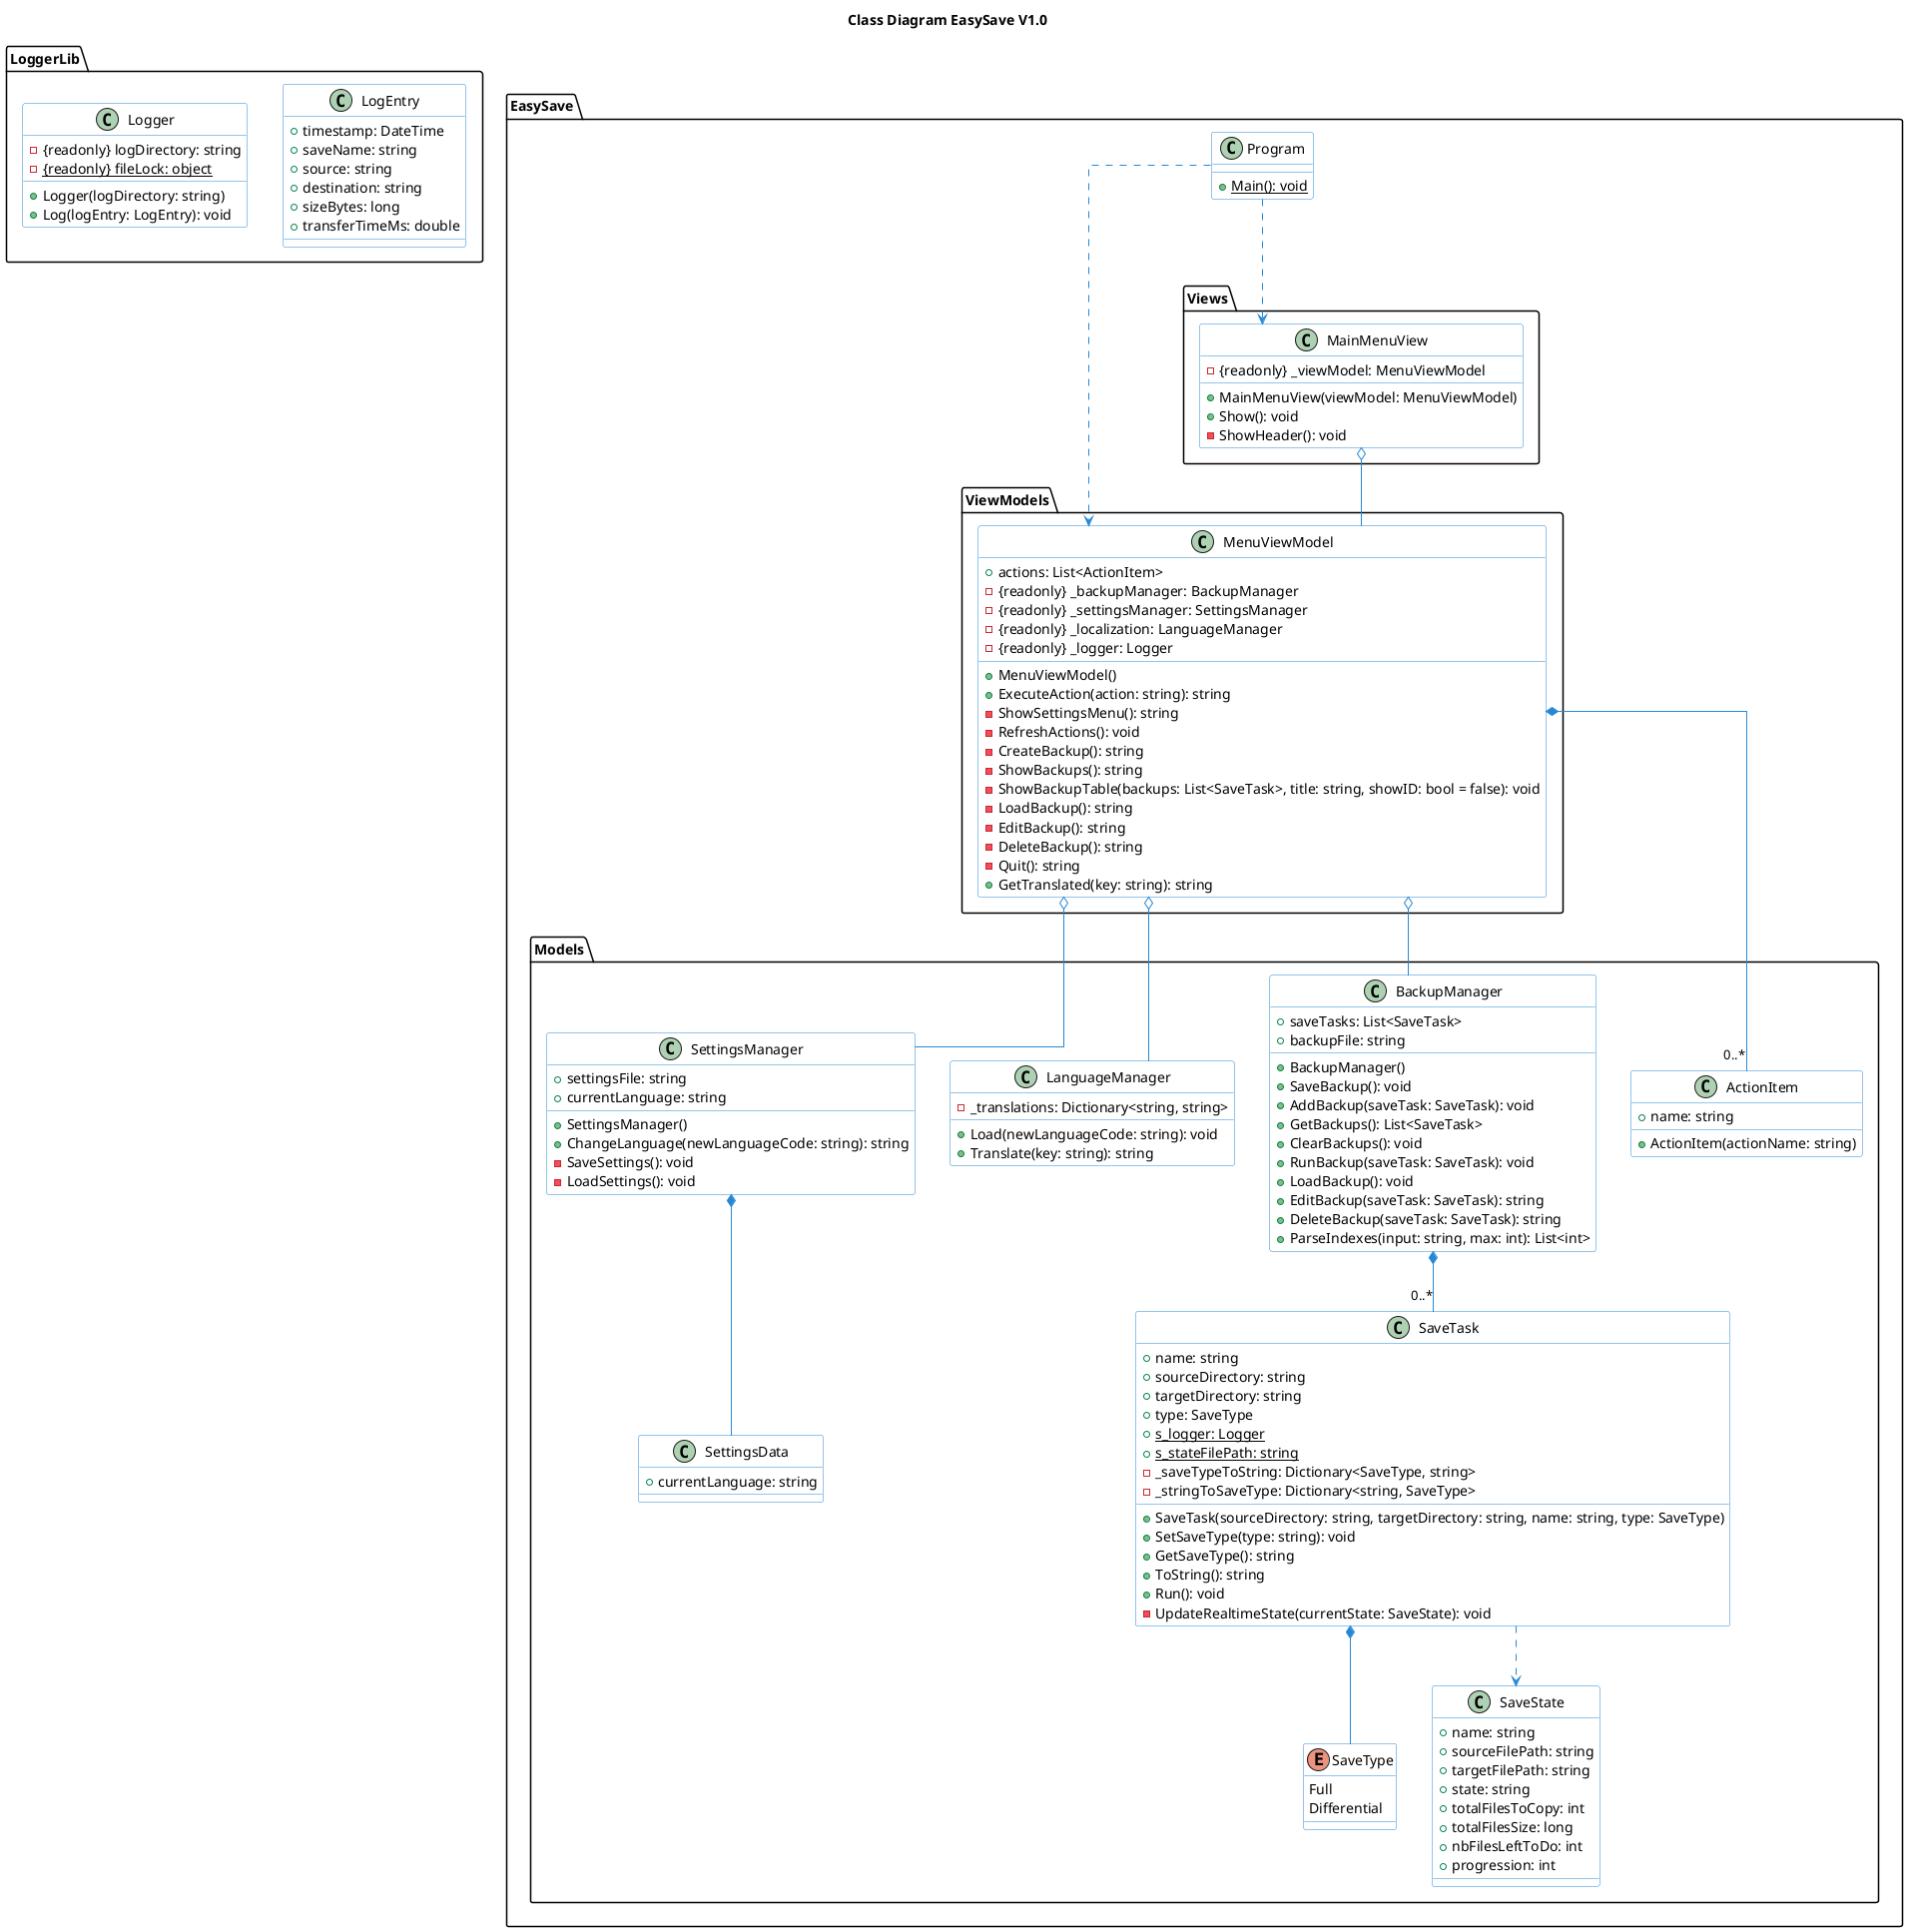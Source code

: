 @startuml

title "Class Diagram EasySave V1.0"
skinparam linetype polyline
skinparam linetype ortho
' Class styling
skinparam class {
  BackgroundColor White
  ArrowColor #2688d4
  BorderColor #2688d4
}

' LOGGER Library
package "LoggerLib" {
    class LogEntry {
        + timestamp: DateTime
        + saveName: string
        + source: string
        + destination: string
        + sizeBytes: long
        + transferTimeMs: double
    }
    class Logger { 
        - {readonly} logDirectory: string
        - {static} {readonly} fileLock: object
        + Logger(logDirectory: string)
        + Log(logEntry: LogEntry): void
    }

}
package "EasySave" {

  ' MODELS
  package "Models" {
    class ActionItem {
      + name: string
      + ActionItem(actionName: string)
    }

    enum SaveType {
      Full
      Differential
    }

    class SaveTask {
      + name: string
      + sourceDirectory: string
      + targetDirectory: string
      + type: SaveType
      + {static} s_logger: Logger
      + {static} s_stateFilePath: string
      - _saveTypeToString: Dictionary<SaveType, string>
      - _stringToSaveType: Dictionary<string, SaveType>
      + SaveTask(sourceDirectory: string, targetDirectory: string, name: string, type: SaveType)
      + SetSaveType(type: string): void
      + GetSaveType(): string
      + ToString(): string
      + Run(): void
      - UpdateRealtimeState(currentState: SaveState): void
    }

    class SaveState {
      + name: string
      + sourceFilePath: string
      + targetFilePath: string
      + state: string
      + totalFilesToCopy: int
      + totalFilesSize: long
      + nbFilesLeftToDo: int
      + progression: int
    }

    class BackupManager {
      + saveTasks: List<SaveTask>
      + backupFile: string
      + BackupManager()
      + SaveBackup(): void
      + AddBackup(saveTask: SaveTask): void
      + GetBackups(): List<SaveTask>
      + ClearBackups(): void
      + RunBackup(saveTask: SaveTask): void
      + LoadBackup(): void
      + EditBackup(saveTask: SaveTask): string
      + DeleteBackup(saveTask: SaveTask): string
      + ParseIndexes(input: string, max: int): List<int>
    }

    class LanguageManager {
      - _translations: Dictionary<string, string>
      + Load(newLanguageCode: string): void
      + Translate(key: string): string
    }

    class SettingsManager {
      + settingsFile: string
      + currentLanguage: string
      + SettingsManager()
      + ChangeLanguage(newLanguageCode: string): string
      - SaveSettings(): void
      - LoadSettings(): void
    }

    class SettingsData {
      + currentLanguage: string
    }



    SettingsManager *-- SettingsData
    SaveTask *-- SaveType
    SaveTask ..> SaveState
    BackupManager *-- "0..*" SaveTask
  }

  ' VIEWMODELS
  package "ViewModels" {
    class MenuViewModel {
      + actions: List<ActionItem>
      - {readonly} _backupManager: BackupManager
      - {readonly} _settingsManager: SettingsManager
      - {readonly} _localization: LanguageManager
      - {readonly} _logger: Logger
      + MenuViewModel()
      + ExecuteAction(action: string): string
      - ShowSettingsMenu(): string
      - RefreshActions(): void
      - CreateBackup(): string
      - ShowBackups(): string
      - ShowBackupTable(backups: List<SaveTask>, title: string, showID: bool = false): void
      - LoadBackup(): string
      - EditBackup(): string
      - DeleteBackup(): string
      - Quit(): string
      + GetTranslated(key: string): string
    }
  }

  ' VIEWS
  package "Views" {
    class MainMenuView {
      - {readonly} _viewModel: MenuViewModel
      + MainMenuView(viewModel: MenuViewModel)
      + Show(): void
      - ShowHeader(): void
    }
  }

  ' Main Program
  class Program {
    + {static} Main(): void
  }

  ' RELATIONSHIPS
  Program ..> MainMenuView
  Program ..> MenuViewModel

  MenuViewModel *-- "0..*" ActionItem
  MenuViewModel o-- BackupManager
  MenuViewModel o-- SettingsManager
  MenuViewModel o-- LanguageManager

  MainMenuView o-- MenuViewModel
  }